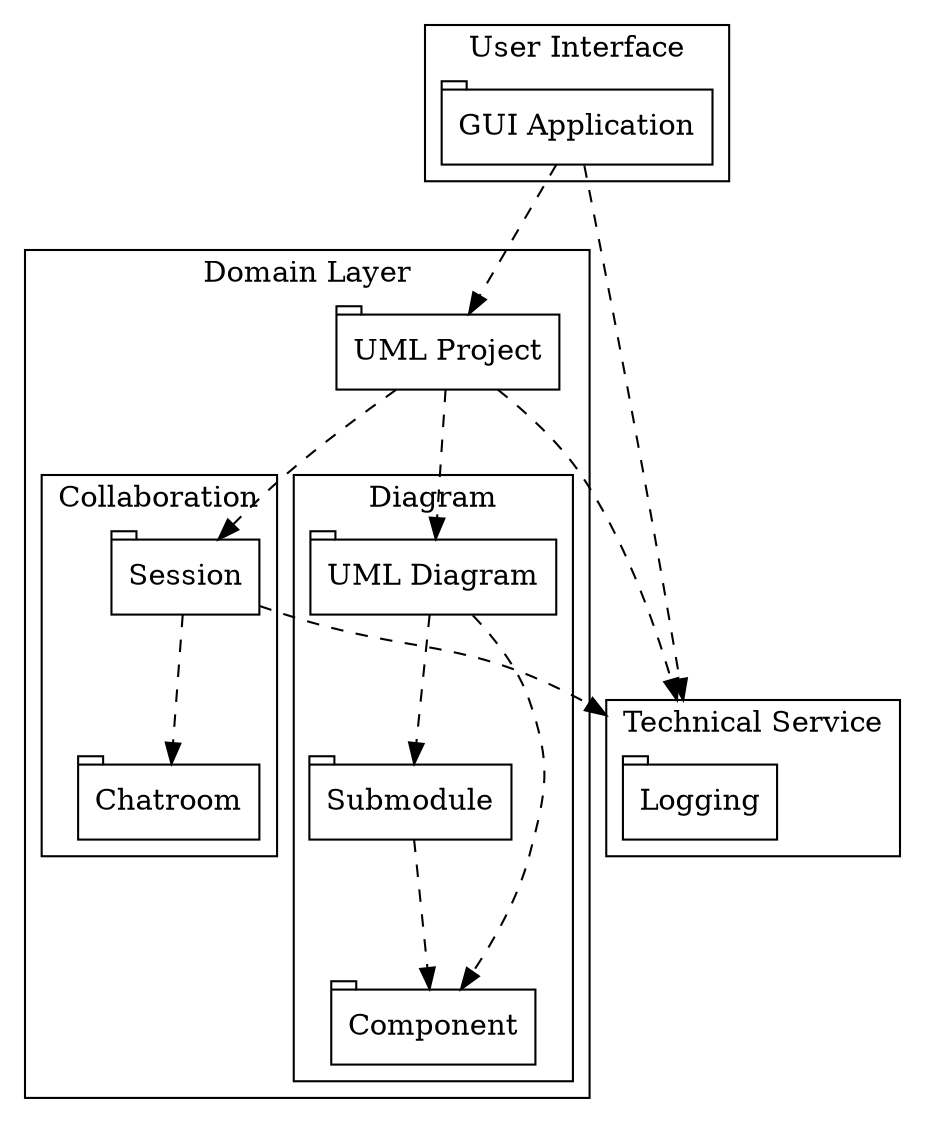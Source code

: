 digraph diagram {
    //  newrank = true;
    compound = true;
    ranksep = 1;

    node [shape = record;];


    subgraph cluster_presentation {
        label = "User Interface";
        rank = "min";

        node [shape = tab;];
        "GUI Application";
    }



    subgraph cluster_business {
        label = "Domain Layer\n";
        rank = same;
        node [shape = tab;];
        "UML Project";

        subgraph cluster_colab {
            rank = "same";
            label = "Collaboration";
            node [shape = tab;];
            "Session";
            "Chatroom";
            node [shape = tab;];
            "Session" -> "Chatroom" [style = dashed;];
        }
        "UML Project" -> "Session" [style = dashed; ltail = cluster_colab;];

        subgraph cluster_canvas {
            shape = tab;
            label = "Diagram";
            rank = same
            rankdir = "RL"
            node [shape = tab;];
            "UML Diagram";
            "Submodule";
            "Component";
            subgraph cluster_component {
                shape = tab;
                label = "Component";
                node [shape = tab;];
            }
        }
        "UML Project" -> "UML Diagram" [style = dashed];
        "UML Diagram" -> "Component" [style = dashed];
        "Submodule" -> "Component" [style = dashed;];
        "UML Diagram" -> "Submodule" [style = dashed;];
    }

    "GUI Application" -> "UML Project" [style = dashed;];

    subgraph cluster_tech {
        shape = tab;
        label = "Technical Service";
        rank = same;
        node [shape = tab;];
        "Logging";
    }

    "GUI Application" -> "Logging" [style = dashed; lhead = cluster_tech;];
    "Session" -> "Logging" [style = dashed; lhead = cluster_tech;];
    "UML Project" -> "Logging" [style = dashed; lhead = cluster_tech;];
}
